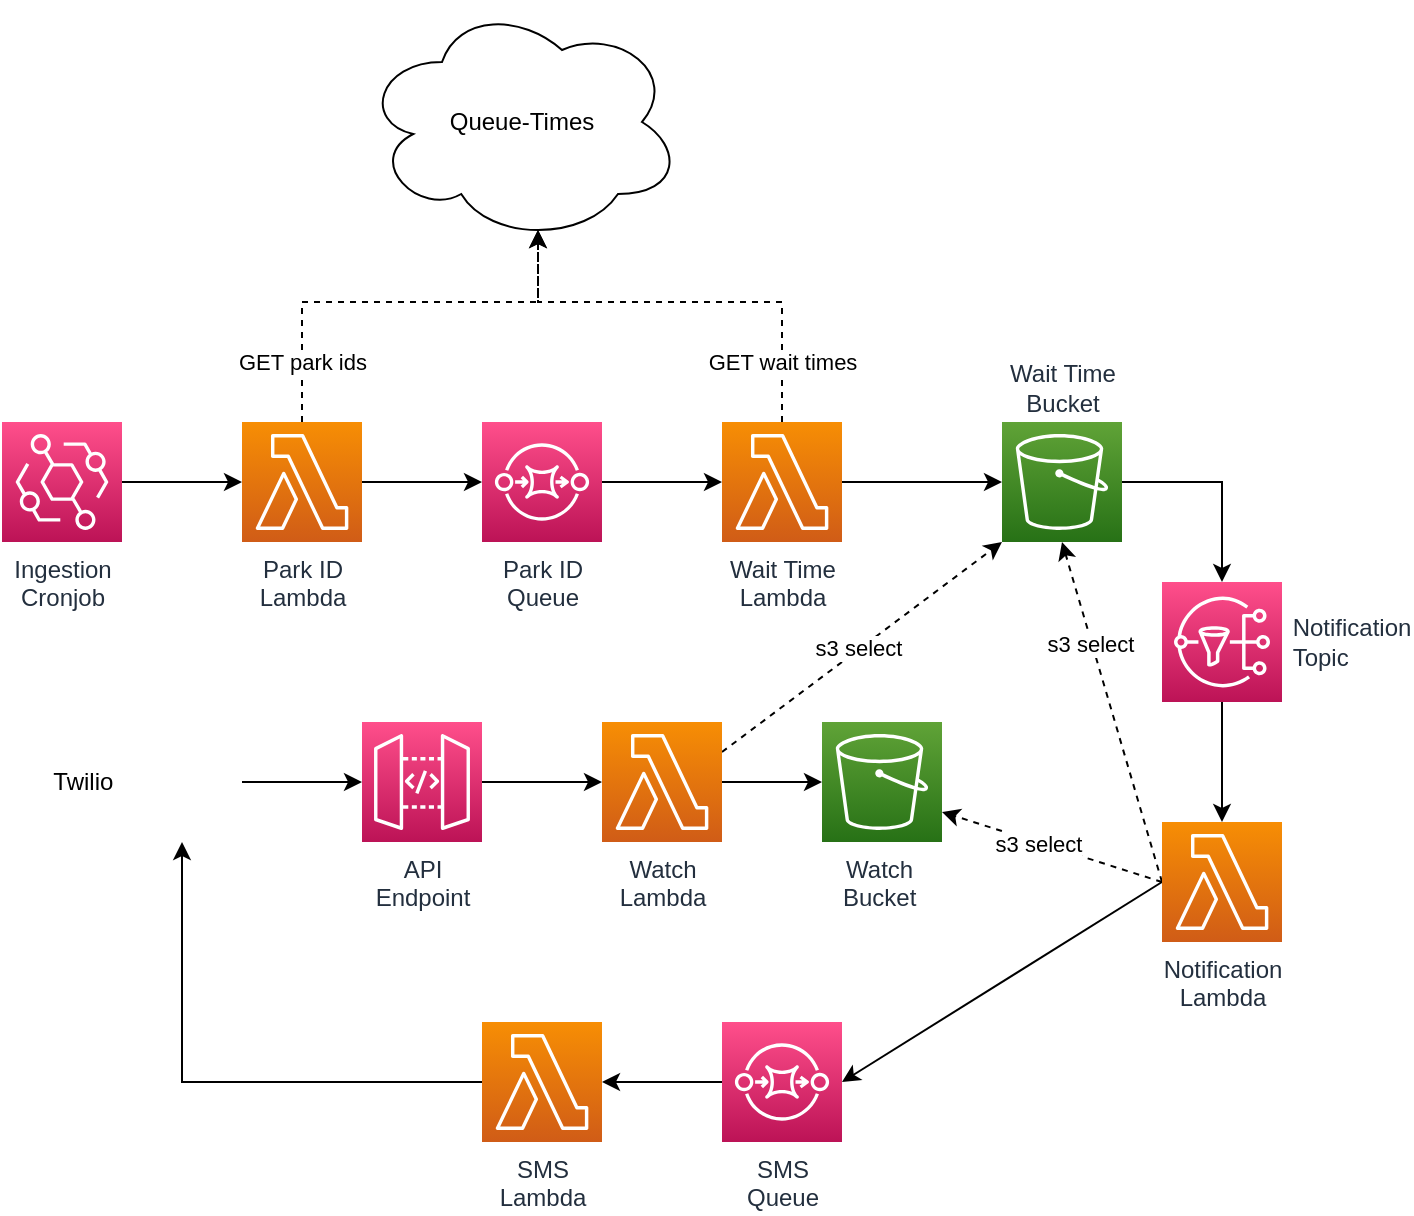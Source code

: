 <mxfile version="20.2.7" type="device"><diagram id="D-cmHfhGp_WtJHa5dSgA" name="AWS VPC-less"><mxGraphModel dx="1360" dy="802" grid="1" gridSize="10" guides="1" tooltips="1" connect="1" arrows="1" fold="1" page="1" pageScale="1" pageWidth="850" pageHeight="1100" math="0" shadow="0"><root><mxCell id="0"/><mxCell id="1" parent="0"/><mxCell id="KoiJeL3uqhQwfSjqCsei-2" value="Queue-Times" style="ellipse;shape=cloud;whiteSpace=wrap;html=1;" parent="1" vertex="1"><mxGeometry x="260" y="110" width="160" height="120" as="geometry"/></mxCell><mxCell id="KoiJeL3uqhQwfSjqCsei-52" style="edgeStyle=orthogonalEdgeStyle;rounded=0;orthogonalLoop=1;jettySize=auto;html=1;exitX=1;exitY=0.5;exitDx=0;exitDy=0;exitPerimeter=0;startArrow=none;startFill=0;entryX=0.5;entryY=0;entryDx=0;entryDy=0;entryPerimeter=0;" parent="1" source="KoiJeL3uqhQwfSjqCsei-5" target="KoiJeL3uqhQwfSjqCsei-69" edge="1"><mxGeometry relative="1" as="geometry"><mxPoint x="620" y="450" as="targetPoint"/></mxGeometry></mxCell><mxCell id="KoiJeL3uqhQwfSjqCsei-5" value="Wait Time&lt;br&gt;Bucket" style="sketch=0;points=[[0,0,0],[0.25,0,0],[0.5,0,0],[0.75,0,0],[1,0,0],[0,1,0],[0.25,1,0],[0.5,1,0],[0.75,1,0],[1,1,0],[0,0.25,0],[0,0.5,0],[0,0.75,0],[1,0.25,0],[1,0.5,0],[1,0.75,0]];outlineConnect=0;fontColor=#232F3E;gradientColor=#60A337;gradientDirection=north;fillColor=#277116;strokeColor=#ffffff;dashed=0;verticalLabelPosition=top;verticalAlign=bottom;align=center;html=1;fontSize=12;fontStyle=0;aspect=fixed;shape=mxgraph.aws4.resourceIcon;resIcon=mxgraph.aws4.s3;labelPosition=center;" parent="1" vertex="1"><mxGeometry x="580" y="320" width="60" height="60" as="geometry"/></mxCell><mxCell id="KoiJeL3uqhQwfSjqCsei-12" style="edgeStyle=orthogonalEdgeStyle;rounded=0;orthogonalLoop=1;jettySize=auto;html=1;exitX=1;exitY=0.5;exitDx=0;exitDy=0;exitPerimeter=0;entryX=0;entryY=0.5;entryDx=0;entryDy=0;entryPerimeter=0;" parent="1" source="KoiJeL3uqhQwfSjqCsei-11" target="KoiJeL3uqhQwfSjqCsei-22" edge="1"><mxGeometry relative="1" as="geometry"><mxPoint x="310" y="350" as="targetPoint"/></mxGeometry></mxCell><mxCell id="KoiJeL3uqhQwfSjqCsei-11" value="Ingestion&lt;br&gt;Cronjob" style="sketch=0;points=[[0,0,0],[0.25,0,0],[0.5,0,0],[0.75,0,0],[1,0,0],[0,1,0],[0.25,1,0],[0.5,1,0],[0.75,1,0],[1,1,0],[0,0.25,0],[0,0.5,0],[0,0.75,0],[1,0.25,0],[1,0.5,0],[1,0.75,0]];outlineConnect=0;fontColor=#232F3E;gradientColor=#FF4F8B;gradientDirection=north;fillColor=#BC1356;strokeColor=#ffffff;dashed=0;verticalLabelPosition=bottom;verticalAlign=top;align=center;html=1;fontSize=12;fontStyle=0;aspect=fixed;shape=mxgraph.aws4.resourceIcon;resIcon=mxgraph.aws4.eventbridge;" parent="1" vertex="1"><mxGeometry x="80" y="320" width="60" height="60" as="geometry"/></mxCell><mxCell id="KoiJeL3uqhQwfSjqCsei-19" style="edgeStyle=orthogonalEdgeStyle;rounded=0;orthogonalLoop=1;jettySize=auto;html=1;exitX=1;exitY=0.5;exitDx=0;exitDy=0;exitPerimeter=0;entryX=0;entryY=0.5;entryDx=0;entryDy=0;entryPerimeter=0;" parent="1" source="KoiJeL3uqhQwfSjqCsei-17" target="DdGerzd7HKKFTsO2WSv4-2" edge="1"><mxGeometry relative="1" as="geometry"><mxPoint x="320" y="620" as="targetPoint"/></mxGeometry></mxCell><mxCell id="KoiJeL3uqhQwfSjqCsei-17" value="API&lt;br&gt;Endpoint" style="sketch=0;points=[[0,0,0],[0.25,0,0],[0.5,0,0],[0.75,0,0],[1,0,0],[0,1,0],[0.25,1,0],[0.5,1,0],[0.75,1,0],[1,1,0],[0,0.25,0],[0,0.5,0],[0,0.75,0],[1,0.25,0],[1,0.5,0],[1,0.75,0]];outlineConnect=0;fontColor=#232F3E;gradientColor=#FF4F8B;gradientDirection=north;fillColor=#BC1356;strokeColor=#ffffff;dashed=0;verticalLabelPosition=bottom;verticalAlign=top;align=center;html=1;fontSize=12;fontStyle=0;aspect=fixed;shape=mxgraph.aws4.resourceIcon;resIcon=mxgraph.aws4.api_gateway;" parent="1" vertex="1"><mxGeometry x="260" y="470" width="60" height="60" as="geometry"/></mxCell><mxCell id="KoiJeL3uqhQwfSjqCsei-56" style="edgeStyle=orthogonalEdgeStyle;rounded=0;orthogonalLoop=1;jettySize=auto;html=1;exitX=1;exitY=0.5;exitDx=0;exitDy=0;exitPerimeter=0;entryX=0;entryY=0.5;entryDx=0;entryDy=0;entryPerimeter=0;startArrow=none;startFill=0;" parent="1" source="DdGerzd7HKKFTsO2WSv4-2" target="DdGerzd7HKKFTsO2WSv4-1" edge="1"><mxGeometry relative="1" as="geometry"><mxPoint x="350" y="590" as="sourcePoint"/><mxPoint x="350" y="520" as="targetPoint"/></mxGeometry></mxCell><mxCell id="KoiJeL3uqhQwfSjqCsei-24" style="edgeStyle=orthogonalEdgeStyle;rounded=0;orthogonalLoop=1;jettySize=auto;html=1;exitX=1;exitY=0.5;exitDx=0;exitDy=0;exitPerimeter=0;entryX=0;entryY=0.5;entryDx=0;entryDy=0;entryPerimeter=0;" parent="1" source="KoiJeL3uqhQwfSjqCsei-22" target="KoiJeL3uqhQwfSjqCsei-71" edge="1"><mxGeometry relative="1" as="geometry"><mxPoint x="290" y="380" as="targetPoint"/></mxGeometry></mxCell><mxCell id="KoiJeL3uqhQwfSjqCsei-25" style="rounded=0;orthogonalLoop=1;jettySize=auto;html=1;exitX=0.5;exitY=0;exitDx=0;exitDy=0;exitPerimeter=0;entryX=0.55;entryY=0.95;entryDx=0;entryDy=0;entryPerimeter=0;dashed=1;edgeStyle=orthogonalEdgeStyle;" parent="1" source="KoiJeL3uqhQwfSjqCsei-22" target="KoiJeL3uqhQwfSjqCsei-2" edge="1"><mxGeometry relative="1" as="geometry"><Array as="points"><mxPoint x="230" y="260"/><mxPoint x="348" y="260"/></Array></mxGeometry></mxCell><mxCell id="KoiJeL3uqhQwfSjqCsei-63" value="GET park ids" style="edgeLabel;html=1;align=center;verticalAlign=middle;resizable=0;points=[];" parent="KoiJeL3uqhQwfSjqCsei-25" vertex="1" connectable="0"><mxGeometry x="-0.187" y="1" relative="1" as="geometry"><mxPoint x="-27" y="31" as="offset"/></mxGeometry></mxCell><mxCell id="KoiJeL3uqhQwfSjqCsei-22" value="Park ID&lt;br&gt;Lambda" style="sketch=0;points=[[0,0,0],[0.25,0,0],[0.5,0,0],[0.75,0,0],[1,0,0],[0,1,0],[0.25,1,0],[0.5,1,0],[0.75,1,0],[1,1,0],[0,0.25,0],[0,0.5,0],[0,0.75,0],[1,0.25,0],[1,0.5,0],[1,0.75,0]];outlineConnect=0;fontColor=#232F3E;gradientColor=#F78E04;gradientDirection=north;fillColor=#D05C17;strokeColor=#ffffff;dashed=0;verticalLabelPosition=bottom;verticalAlign=top;align=center;html=1;fontSize=12;fontStyle=0;aspect=fixed;shape=mxgraph.aws4.resourceIcon;resIcon=mxgraph.aws4.lambda;" parent="1" vertex="1"><mxGeometry x="200" y="320" width="60" height="60" as="geometry"/></mxCell><mxCell id="KoiJeL3uqhQwfSjqCsei-27" style="edgeStyle=orthogonalEdgeStyle;rounded=0;orthogonalLoop=1;jettySize=auto;html=1;entryX=0;entryY=0.5;entryDx=0;entryDy=0;entryPerimeter=0;exitX=1;exitY=0.5;exitDx=0;exitDy=0;exitPerimeter=0;" parent="1" source="KoiJeL3uqhQwfSjqCsei-71" target="KoiJeL3uqhQwfSjqCsei-26" edge="1"><mxGeometry relative="1" as="geometry"><mxPoint x="400" y="370" as="sourcePoint"/></mxGeometry></mxCell><mxCell id="KoiJeL3uqhQwfSjqCsei-28" style="edgeStyle=orthogonalEdgeStyle;rounded=0;orthogonalLoop=1;jettySize=auto;html=1;exitX=1;exitY=0.5;exitDx=0;exitDy=0;exitPerimeter=0;entryX=0;entryY=0.5;entryDx=0;entryDy=0;entryPerimeter=0;" parent="1" source="KoiJeL3uqhQwfSjqCsei-26" target="KoiJeL3uqhQwfSjqCsei-5" edge="1"><mxGeometry relative="1" as="geometry"/></mxCell><mxCell id="KoiJeL3uqhQwfSjqCsei-29" style="rounded=0;orthogonalLoop=1;jettySize=auto;html=1;exitX=0.5;exitY=0;exitDx=0;exitDy=0;exitPerimeter=0;entryX=0.55;entryY=0.95;entryDx=0;entryDy=0;entryPerimeter=0;dashed=1;edgeStyle=orthogonalEdgeStyle;" parent="1" source="KoiJeL3uqhQwfSjqCsei-26" target="KoiJeL3uqhQwfSjqCsei-2" edge="1"><mxGeometry relative="1" as="geometry"><Array as="points"><mxPoint x="470" y="260"/><mxPoint x="348" y="260"/></Array></mxGeometry></mxCell><mxCell id="KoiJeL3uqhQwfSjqCsei-64" value="GET wait times" style="edgeLabel;html=1;align=center;verticalAlign=middle;resizable=0;points=[];" parent="KoiJeL3uqhQwfSjqCsei-29" vertex="1" connectable="0"><mxGeometry x="-0.596" y="2" relative="1" as="geometry"><mxPoint x="2" y="14" as="offset"/></mxGeometry></mxCell><mxCell id="KoiJeL3uqhQwfSjqCsei-26" value="Wait Time&lt;br&gt;Lambda" style="sketch=0;points=[[0,0,0],[0.25,0,0],[0.5,0,0],[0.75,0,0],[1,0,0],[0,1,0],[0.25,1,0],[0.5,1,0],[0.75,1,0],[1,1,0],[0,0.25,0],[0,0.5,0],[0,0.75,0],[1,0.25,0],[1,0.5,0],[1,0.75,0]];outlineConnect=0;fontColor=#232F3E;gradientColor=#F78E04;gradientDirection=north;fillColor=#D05C17;strokeColor=#ffffff;dashed=0;verticalLabelPosition=bottom;verticalAlign=top;align=center;html=1;fontSize=12;fontStyle=0;aspect=fixed;shape=mxgraph.aws4.resourceIcon;resIcon=mxgraph.aws4.lambda;" parent="1" vertex="1"><mxGeometry x="440" y="320" width="60" height="60" as="geometry"/></mxCell><mxCell id="KoiJeL3uqhQwfSjqCsei-31" style="edgeStyle=orthogonalEdgeStyle;rounded=0;orthogonalLoop=1;jettySize=auto;html=1;exitX=1;exitY=0.5;exitDx=0;exitDy=0;entryX=0;entryY=0.5;entryDx=0;entryDy=0;entryPerimeter=0;" parent="1" source="KoiJeL3uqhQwfSjqCsei-30" target="KoiJeL3uqhQwfSjqCsei-17" edge="1"><mxGeometry relative="1" as="geometry"/></mxCell><mxCell id="KoiJeL3uqhQwfSjqCsei-30" value="Twilio&amp;nbsp;" style="shape=image;html=1;verticalAlign=middle;verticalLabelPosition=middle;labelBackgroundColor=#ffffff;imageAspect=0;aspect=fixed;image=https://cdn2.iconfinder.com/data/icons/css-vol-3/24/twilio-128.png;labelPosition=left;align=right;" parent="1" vertex="1"><mxGeometry x="140" y="470" width="60" height="60" as="geometry"/></mxCell><mxCell id="KoiJeL3uqhQwfSjqCsei-53" style="edgeStyle=orthogonalEdgeStyle;rounded=0;orthogonalLoop=1;jettySize=auto;html=1;entryX=0.5;entryY=0;entryDx=0;entryDy=0;entryPerimeter=0;startArrow=none;startFill=0;exitX=0.5;exitY=1;exitDx=0;exitDy=0;exitPerimeter=0;" parent="1" source="KoiJeL3uqhQwfSjqCsei-69" target="KoiJeL3uqhQwfSjqCsei-48" edge="1"><mxGeometry relative="1" as="geometry"><mxPoint x="540" y="520" as="sourcePoint"/></mxGeometry></mxCell><mxCell id="DdGerzd7HKKFTsO2WSv4-7" style="rounded=0;orthogonalLoop=1;jettySize=auto;html=1;exitX=0;exitY=0.5;exitDx=0;exitDy=0;exitPerimeter=0;entryX=1;entryY=0.5;entryDx=0;entryDy=0;entryPerimeter=0;" edge="1" parent="1" source="KoiJeL3uqhQwfSjqCsei-48" target="DdGerzd7HKKFTsO2WSv4-4"><mxGeometry relative="1" as="geometry"/></mxCell><mxCell id="DdGerzd7HKKFTsO2WSv4-12" style="edgeStyle=none;rounded=0;orthogonalLoop=1;jettySize=auto;html=1;exitX=0;exitY=0.5;exitDx=0;exitDy=0;exitPerimeter=0;entryX=1;entryY=0.75;entryDx=0;entryDy=0;entryPerimeter=0;dashed=1;" edge="1" parent="1" source="KoiJeL3uqhQwfSjqCsei-48" target="DdGerzd7HKKFTsO2WSv4-1"><mxGeometry relative="1" as="geometry"/></mxCell><mxCell id="DdGerzd7HKKFTsO2WSv4-14" value="s3 select" style="edgeLabel;html=1;align=center;verticalAlign=middle;resizable=0;points=[];" vertex="1" connectable="0" parent="DdGerzd7HKKFTsO2WSv4-12"><mxGeometry x="0.499" y="4" relative="1" as="geometry"><mxPoint x="21" y="3" as="offset"/></mxGeometry></mxCell><mxCell id="DdGerzd7HKKFTsO2WSv4-13" style="edgeStyle=none;rounded=0;orthogonalLoop=1;jettySize=auto;html=1;exitX=0;exitY=0.5;exitDx=0;exitDy=0;exitPerimeter=0;entryX=0.5;entryY=1;entryDx=0;entryDy=0;entryPerimeter=0;dashed=1;" edge="1" parent="1" source="KoiJeL3uqhQwfSjqCsei-48" target="KoiJeL3uqhQwfSjqCsei-5"><mxGeometry relative="1" as="geometry"/></mxCell><mxCell id="DdGerzd7HKKFTsO2WSv4-16" value="&lt;span style=&quot;color: rgba(0, 0, 0, 0); font-family: monospace; font-size: 0px; text-align: start; background-color: rgb(248, 249, 250);&quot;&gt;%3CmxGraphModel%3E%3Croot%3E%3CmxCell%20id%3D%220%22%2F%3E%3CmxCell%20id%3D%221%22%20parent%3D%220%22%2F%3E%3CmxCell%20id%3D%222%22%20value%3D%22s3%20select%22%20style%3D%22edgeLabel%3Bhtml%3D1%3Balign%3Dcenter%3BverticalAlign%3Dmiddle%3Bresizable%3D0%3Bpoints%3D%5B%5D%3B%22%20vertex%3D%221%22%20connectable%3D%220%22%20parent%3D%221%22%3E%3CmxGeometry%20x%3D%22589.542%22%20y%3D%22520.235%22%20as%3D%22geometry%22%2F%3E%3C%2FmxCell%3E%3C%2Froot%3E%3C%2FmxGraphModel%3s3 s&lt;/span&gt;" style="edgeLabel;html=1;align=center;verticalAlign=middle;resizable=0;points=[];" vertex="1" connectable="0" parent="DdGerzd7HKKFTsO2WSv4-13"><mxGeometry x="0.235" relative="1" as="geometry"><mxPoint as="offset"/></mxGeometry></mxCell><mxCell id="DdGerzd7HKKFTsO2WSv4-17" value="s3 select" style="edgeLabel;html=1;align=center;verticalAlign=middle;resizable=0;points=[];" vertex="1" connectable="0" parent="DdGerzd7HKKFTsO2WSv4-13"><mxGeometry x="0.402" relative="1" as="geometry"><mxPoint x="-1" as="offset"/></mxGeometry></mxCell><mxCell id="KoiJeL3uqhQwfSjqCsei-48" value="Notification&lt;br&gt;Lambda" style="sketch=0;points=[[0,0,0],[0.25,0,0],[0.5,0,0],[0.75,0,0],[1,0,0],[0,1,0],[0.25,1,0],[0.5,1,0],[0.75,1,0],[1,1,0],[0,0.25,0],[0,0.5,0],[0,0.75,0],[1,0.25,0],[1,0.5,0],[1,0.75,0]];outlineConnect=0;fontColor=#232F3E;gradientColor=#F78E04;gradientDirection=north;fillColor=#D05C17;strokeColor=#ffffff;dashed=0;verticalLabelPosition=bottom;verticalAlign=top;align=center;html=1;fontSize=12;fontStyle=0;aspect=fixed;shape=mxgraph.aws4.resourceIcon;resIcon=mxgraph.aws4.lambda;labelPosition=center;" parent="1" vertex="1"><mxGeometry x="660" y="520" width="60" height="60" as="geometry"/></mxCell><mxCell id="KoiJeL3uqhQwfSjqCsei-69" value="&amp;nbsp;Notification&lt;br&gt;&amp;nbsp;Topic" style="sketch=0;points=[[0,0,0],[0.25,0,0],[0.5,0,0],[0.75,0,0],[1,0,0],[0,1,0],[0.25,1,0],[0.5,1,0],[0.75,1,0],[1,1,0],[0,0.25,0],[0,0.5,0],[0,0.75,0],[1,0.25,0],[1,0.5,0],[1,0.75,0]];outlineConnect=0;fontColor=#232F3E;gradientColor=#FF4F8B;gradientDirection=north;fillColor=#BC1356;strokeColor=#ffffff;dashed=0;verticalLabelPosition=middle;verticalAlign=middle;align=left;html=1;fontSize=12;fontStyle=0;aspect=fixed;shape=mxgraph.aws4.resourceIcon;resIcon=mxgraph.aws4.sns;labelPosition=right;" parent="1" vertex="1"><mxGeometry x="660" y="400" width="60" height="60" as="geometry"/></mxCell><mxCell id="KoiJeL3uqhQwfSjqCsei-71" value="Park ID&lt;br&gt;Queue" style="sketch=0;points=[[0,0,0],[0.25,0,0],[0.5,0,0],[0.75,0,0],[1,0,0],[0,1,0],[0.25,1,0],[0.5,1,0],[0.75,1,0],[1,1,0],[0,0.25,0],[0,0.5,0],[0,0.75,0],[1,0.25,0],[1,0.5,0],[1,0.75,0]];outlineConnect=0;fontColor=#232F3E;gradientColor=#FF4F8B;gradientDirection=north;fillColor=#BC1356;strokeColor=#ffffff;dashed=0;verticalLabelPosition=bottom;verticalAlign=top;align=center;html=1;fontSize=12;fontStyle=0;aspect=fixed;shape=mxgraph.aws4.resourceIcon;resIcon=mxgraph.aws4.sqs;" parent="1" vertex="1"><mxGeometry x="320" y="320" width="60" height="60" as="geometry"/></mxCell><mxCell id="DdGerzd7HKKFTsO2WSv4-1" value="Watch&amp;nbsp;&lt;br&gt;Bucket&amp;nbsp;" style="sketch=0;points=[[0,0,0],[0.25,0,0],[0.5,0,0],[0.75,0,0],[1,0,0],[0,1,0],[0.25,1,0],[0.5,1,0],[0.75,1,0],[1,1,0],[0,0.25,0],[0,0.5,0],[0,0.75,0],[1,0.25,0],[1,0.5,0],[1,0.75,0]];outlineConnect=0;fontColor=#232F3E;gradientColor=#60A337;gradientDirection=north;fillColor=#277116;strokeColor=#ffffff;dashed=0;verticalLabelPosition=bottom;verticalAlign=top;align=center;html=1;fontSize=12;fontStyle=0;aspect=fixed;shape=mxgraph.aws4.resourceIcon;resIcon=mxgraph.aws4.s3;labelPosition=center;" vertex="1" parent="1"><mxGeometry x="490" y="470" width="60" height="60" as="geometry"/></mxCell><mxCell id="DdGerzd7HKKFTsO2WSv4-10" style="rounded=0;orthogonalLoop=1;jettySize=auto;html=1;exitX=1;exitY=0.25;exitDx=0;exitDy=0;exitPerimeter=0;entryX=0;entryY=1;entryDx=0;entryDy=0;entryPerimeter=0;dashed=1;" edge="1" parent="1" source="DdGerzd7HKKFTsO2WSv4-2" target="KoiJeL3uqhQwfSjqCsei-5"><mxGeometry relative="1" as="geometry"/></mxCell><mxCell id="DdGerzd7HKKFTsO2WSv4-18" value="s3 select" style="edgeLabel;html=1;align=center;verticalAlign=middle;resizable=0;points=[];" vertex="1" connectable="0" parent="DdGerzd7HKKFTsO2WSv4-10"><mxGeometry x="0.103" y="-1" relative="1" as="geometry"><mxPoint x="-10" y="5" as="offset"/></mxGeometry></mxCell><mxCell id="DdGerzd7HKKFTsO2WSv4-2" value="Watch&lt;br&gt;Lambda" style="sketch=0;points=[[0,0,0],[0.25,0,0],[0.5,0,0],[0.75,0,0],[1,0,0],[0,1,0],[0.25,1,0],[0.5,1,0],[0.75,1,0],[1,1,0],[0,0.25,0],[0,0.5,0],[0,0.75,0],[1,0.25,0],[1,0.5,0],[1,0.75,0]];outlineConnect=0;fontColor=#232F3E;gradientColor=#F78E04;gradientDirection=north;fillColor=#D05C17;strokeColor=#ffffff;dashed=0;verticalLabelPosition=bottom;verticalAlign=top;align=center;html=1;fontSize=12;fontStyle=0;aspect=fixed;shape=mxgraph.aws4.resourceIcon;resIcon=mxgraph.aws4.lambda;" vertex="1" parent="1"><mxGeometry x="380" y="470" width="60" height="60" as="geometry"/></mxCell><mxCell id="DdGerzd7HKKFTsO2WSv4-8" style="edgeStyle=orthogonalEdgeStyle;rounded=0;orthogonalLoop=1;jettySize=auto;html=1;exitX=0;exitY=0.5;exitDx=0;exitDy=0;exitPerimeter=0;entryX=1;entryY=0.5;entryDx=0;entryDy=0;entryPerimeter=0;" edge="1" parent="1" source="DdGerzd7HKKFTsO2WSv4-4" target="DdGerzd7HKKFTsO2WSv4-5"><mxGeometry relative="1" as="geometry"/></mxCell><mxCell id="DdGerzd7HKKFTsO2WSv4-4" value="SMS&lt;br&gt;Queue" style="sketch=0;points=[[0,0,0],[0.25,0,0],[0.5,0,0],[0.75,0,0],[1,0,0],[0,1,0],[0.25,1,0],[0.5,1,0],[0.75,1,0],[1,1,0],[0,0.25,0],[0,0.5,0],[0,0.75,0],[1,0.25,0],[1,0.5,0],[1,0.75,0]];outlineConnect=0;fontColor=#232F3E;gradientColor=#FF4F8B;gradientDirection=north;fillColor=#BC1356;strokeColor=#ffffff;dashed=0;verticalLabelPosition=bottom;verticalAlign=top;align=center;html=1;fontSize=12;fontStyle=0;aspect=fixed;shape=mxgraph.aws4.resourceIcon;resIcon=mxgraph.aws4.sqs;" vertex="1" parent="1"><mxGeometry x="440" y="620" width="60" height="60" as="geometry"/></mxCell><mxCell id="DdGerzd7HKKFTsO2WSv4-6" style="edgeStyle=orthogonalEdgeStyle;rounded=0;orthogonalLoop=1;jettySize=auto;html=1;exitX=0;exitY=0.5;exitDx=0;exitDy=0;exitPerimeter=0;entryX=0.5;entryY=1;entryDx=0;entryDy=0;" edge="1" parent="1" source="DdGerzd7HKKFTsO2WSv4-5" target="KoiJeL3uqhQwfSjqCsei-30"><mxGeometry relative="1" as="geometry"/></mxCell><mxCell id="DdGerzd7HKKFTsO2WSv4-5" value="SMS&lt;br&gt;Lambda" style="sketch=0;points=[[0,0,0],[0.25,0,0],[0.5,0,0],[0.75,0,0],[1,0,0],[0,1,0],[0.25,1,0],[0.5,1,0],[0.75,1,0],[1,1,0],[0,0.25,0],[0,0.5,0],[0,0.75,0],[1,0.25,0],[1,0.5,0],[1,0.75,0]];outlineConnect=0;fontColor=#232F3E;gradientColor=#F78E04;gradientDirection=north;fillColor=#D05C17;strokeColor=#ffffff;dashed=0;verticalLabelPosition=bottom;verticalAlign=top;align=center;html=1;fontSize=12;fontStyle=0;aspect=fixed;shape=mxgraph.aws4.resourceIcon;resIcon=mxgraph.aws4.lambda;" vertex="1" parent="1"><mxGeometry x="320" y="620" width="60" height="60" as="geometry"/></mxCell></root></mxGraphModel></diagram></mxfile>